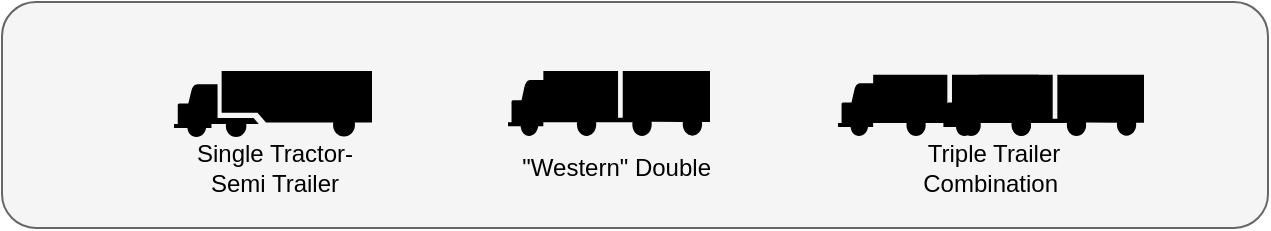 <mxfile version="20.6.1" type="github">
  <diagram id="Wz0BLV9kqxflayofB-bM" name="Page-1">
    <mxGraphModel dx="1422" dy="705" grid="0" gridSize="10" guides="1" tooltips="1" connect="1" arrows="1" fold="1" page="1" pageScale="1" pageWidth="850" pageHeight="1100" math="0" shadow="0">
      <root>
        <mxCell id="0" />
        <mxCell id="1" parent="0" />
        <mxCell id="Oz3bMMm-HM0JG1XkP9M_-21" value="" style="rounded=1;whiteSpace=wrap;html=1;fillColor=#f5f5f5;fontColor=#333333;strokeColor=#666666;" vertex="1" parent="1">
          <mxGeometry x="75" y="57" width="633" height="113" as="geometry" />
        </mxCell>
        <mxCell id="Oz3bMMm-HM0JG1XkP9M_-5" value="" style="group" vertex="1" connectable="0" parent="1">
          <mxGeometry x="491" y="90" width="155" height="34" as="geometry" />
        </mxCell>
        <mxCell id="Oz3bMMm-HM0JG1XkP9M_-3" value="" style="shape=mxgraph.signs.transportation.truck_5;html=1;pointerEvents=1;fillColor=#000000;strokeColor=none;verticalLabelPosition=bottom;verticalAlign=top;align=center;" vertex="1" parent="Oz3bMMm-HM0JG1XkP9M_-5">
          <mxGeometry x="54.706" y="3.4" width="100.294" height="30.6" as="geometry" />
        </mxCell>
        <mxCell id="Oz3bMMm-HM0JG1XkP9M_-2" value="" style="shape=mxgraph.signs.transportation.truck_5;html=1;pointerEvents=1;fillColor=#000000;strokeColor=none;verticalLabelPosition=bottom;verticalAlign=top;align=center;" vertex="1" parent="Oz3bMMm-HM0JG1XkP9M_-5">
          <mxGeometry x="2.026" y="3.4" width="100.294" height="30.6" as="geometry" />
        </mxCell>
        <mxCell id="Oz3bMMm-HM0JG1XkP9M_-8" value="" style="shape=mxgraph.signs.transportation.truck_4;html=1;pointerEvents=1;fillColor=#000000;strokeColor=none;verticalLabelPosition=bottom;verticalAlign=top;align=center;" vertex="1" parent="1">
          <mxGeometry x="161" y="91.5" width="99" height="33" as="geometry" />
        </mxCell>
        <mxCell id="Oz3bMMm-HM0JG1XkP9M_-9" value="" style="shape=mxgraph.signs.transportation.truck_5;html=1;pointerEvents=1;fillColor=#000000;strokeColor=none;verticalLabelPosition=bottom;verticalAlign=top;align=center;" vertex="1" parent="1">
          <mxGeometry x="328" y="91.5" width="101" height="32.5" as="geometry" />
        </mxCell>
        <mxCell id="Oz3bMMm-HM0JG1XkP9M_-18" value="Single Tractor-Semi Trailer" style="text;html=1;strokeColor=none;fillColor=none;align=center;verticalAlign=middle;whiteSpace=wrap;rounded=0;" vertex="1" parent="1">
          <mxGeometry x="168" y="124.5" width="87" height="30" as="geometry" />
        </mxCell>
        <mxCell id="Oz3bMMm-HM0JG1XkP9M_-19" value="&quot;Western&quot; Double&amp;nbsp;" style="text;html=1;strokeColor=none;fillColor=none;align=center;verticalAlign=middle;whiteSpace=wrap;rounded=0;" vertex="1" parent="1">
          <mxGeometry x="331" y="124.5" width="106" height="30" as="geometry" />
        </mxCell>
        <mxCell id="Oz3bMMm-HM0JG1XkP9M_-20" value="Triple Trailer Combination&amp;nbsp;" style="text;html=1;strokeColor=none;fillColor=none;align=center;verticalAlign=middle;whiteSpace=wrap;rounded=0;" vertex="1" parent="1">
          <mxGeometry x="541" y="124.5" width="60" height="30" as="geometry" />
        </mxCell>
      </root>
    </mxGraphModel>
  </diagram>
</mxfile>
